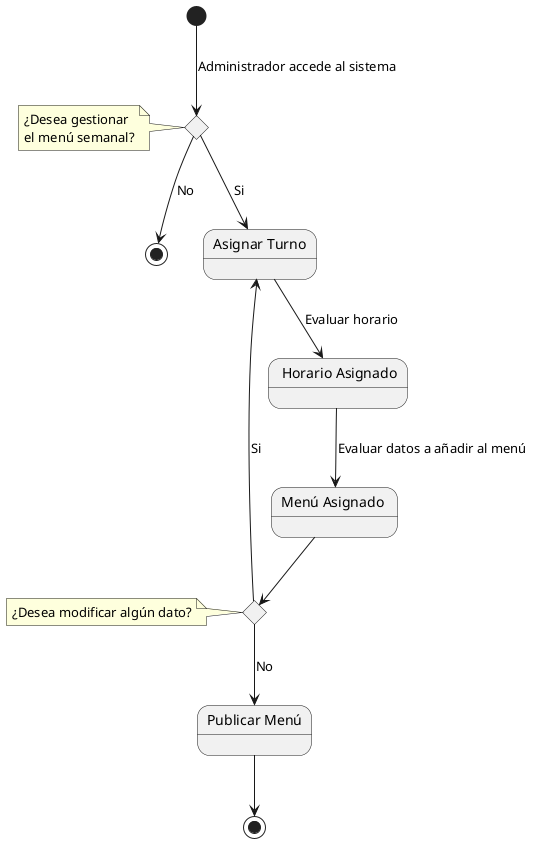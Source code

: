 @startuml
state choice1 <<choice>>
note left of choice1: ¿Desea gestionar \nel menú semanal?
[*]-->choice1 : Administrador accede al sistema
choice1-->[*]: No
state "Asignar Turno" as long1
choice1-->long1 : Si
state " Horario Asignado" as long2
long1-->long2 : Evaluar horario
state "Menú Asignado " as long3
long2-->long3 : Evaluar datos a añadir al menú
state choice2 <<choice>>
note left of choice2: ¿Desea modificar algún dato?
long3-->choice2
choice2-->long1 : Si
state "Publicar Menú" as long4
choice2-->long4 :No
state end2 <<end>>
long4-->end2
@enduml
